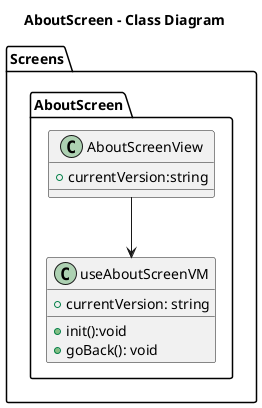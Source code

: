 @startuml  AboutScreen - Class Diagram

title  AboutScreen - Class Diagram

package Screens{
    package AboutScreen{
        class AboutScreenView{
            + currentVersion:string
        }
        class useAboutScreenVM {
             + currentVersion: string
             + init():void
             + goBack(): void

        }
    }
}

AboutScreenView --> useAboutScreenVM
@enduml